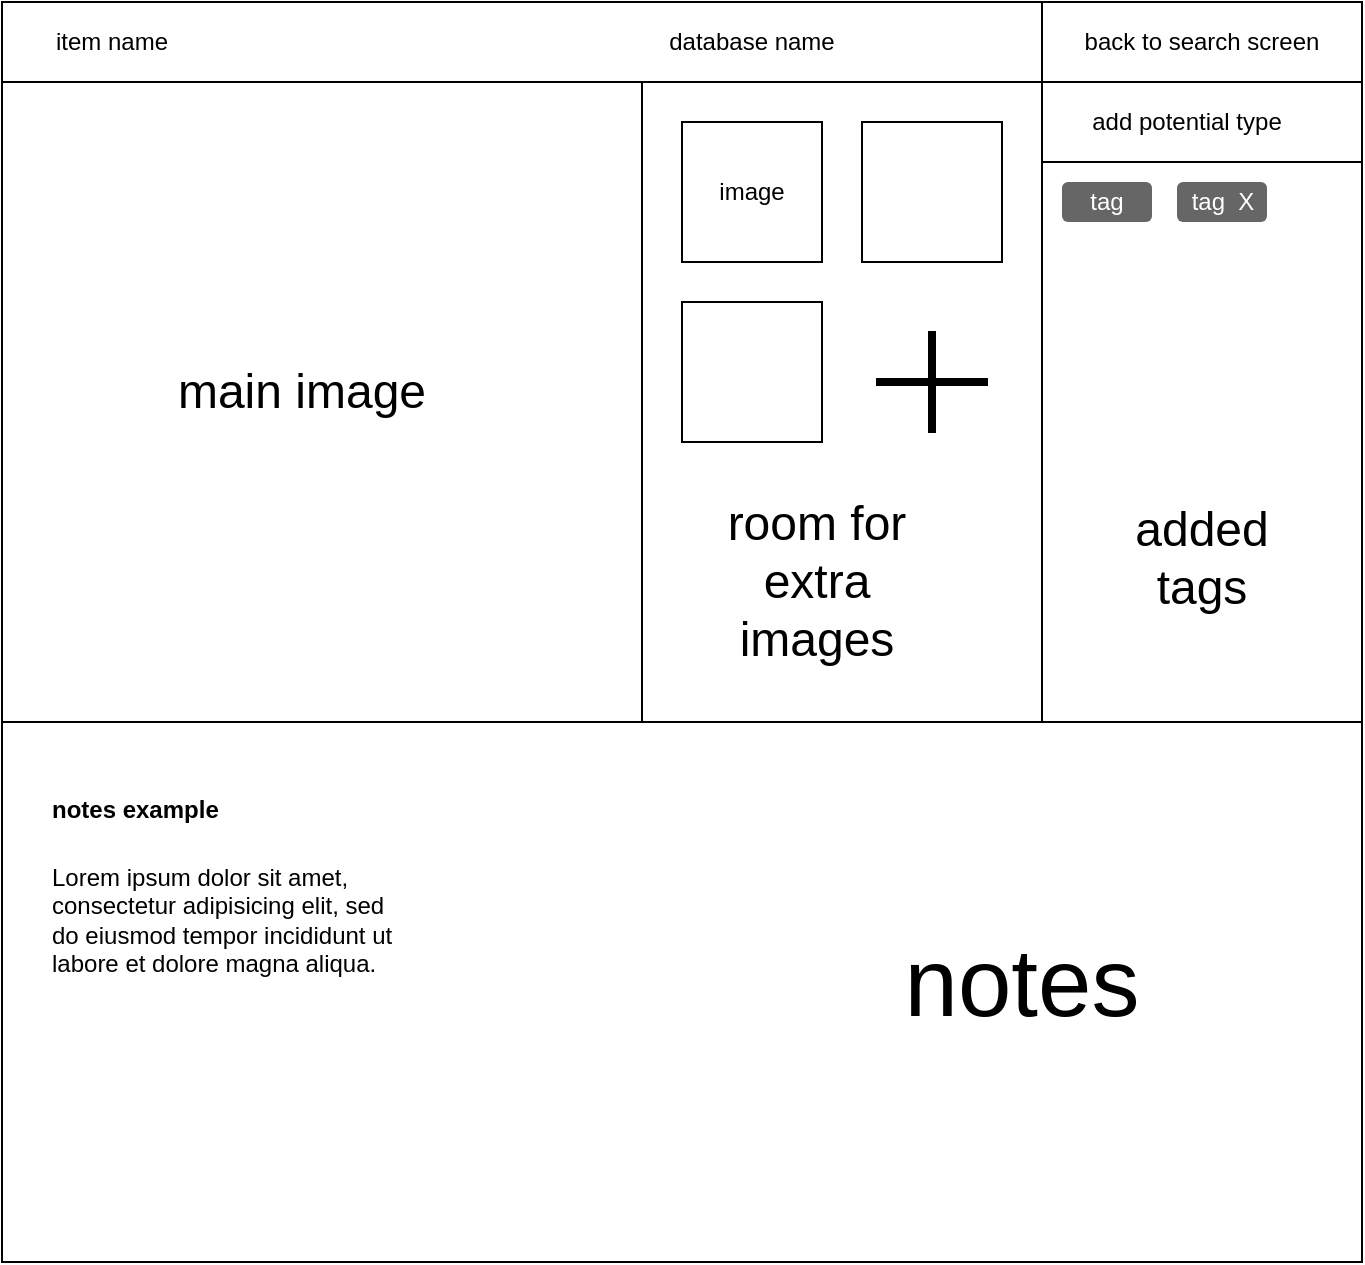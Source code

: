 <mxfile version="12.0.0" type="github" pages="1"><diagram id="P8woWia77Vzju5IPhVWk" name="Page-1"><mxGraphModel dx="1422" dy="791" grid="1" gridSize="10" guides="1" tooltips="1" connect="1" arrows="1" fold="1" page="1" pageScale="1" pageWidth="850" pageHeight="1100" math="0" shadow="0"><root><mxCell id="0"/><mxCell id="1" parent="0"/><mxCell id="tM5znT3bT4aexkzBI2gH-1" value="" style="rounded=0;whiteSpace=wrap;html=1;" parent="1" vertex="1"><mxGeometry x="80" y="80" width="320" height="320" as="geometry"/></mxCell><mxCell id="tM5znT3bT4aexkzBI2gH-2" value="" style="rounded=0;whiteSpace=wrap;html=1;" parent="1" vertex="1"><mxGeometry x="400" y="80" width="200" height="320" as="geometry"/></mxCell><mxCell id="tM5znT3bT4aexkzBI2gH-3" value="" style="rounded=0;whiteSpace=wrap;html=1;" parent="1" vertex="1"><mxGeometry x="80" y="40" width="520" height="40" as="geometry"/></mxCell><mxCell id="tM5znT3bT4aexkzBI2gH-5" value="" style="rounded=0;whiteSpace=wrap;html=1;" parent="1" vertex="1"><mxGeometry x="600" y="120" width="160" height="280" as="geometry"/></mxCell><mxCell id="tM5znT3bT4aexkzBI2gH-6" value="&lt;font style=&quot;font-size: 24px&quot;&gt;main image&lt;/font&gt;" style="text;html=1;strokeColor=none;fillColor=none;align=center;verticalAlign=middle;whiteSpace=wrap;rounded=0;" parent="1" vertex="1"><mxGeometry x="120" y="140" width="220" height="190" as="geometry"/></mxCell><mxCell id="tM5znT3bT4aexkzBI2gH-8" value="" style="whiteSpace=wrap;html=1;aspect=fixed;" parent="1" vertex="1"><mxGeometry x="420" y="100" width="70" height="70" as="geometry"/></mxCell><mxCell id="tM5znT3bT4aexkzBI2gH-9" value="" style="whiteSpace=wrap;html=1;aspect=fixed;" parent="1" vertex="1"><mxGeometry x="420" y="190" width="70" height="70" as="geometry"/></mxCell><mxCell id="tM5znT3bT4aexkzBI2gH-10" value="" style="whiteSpace=wrap;html=1;aspect=fixed;" parent="1" vertex="1"><mxGeometry x="510" y="100" width="70" height="70" as="geometry"/></mxCell><mxCell id="tM5znT3bT4aexkzBI2gH-11" value="image" style="text;html=1;strokeColor=none;fillColor=none;align=center;verticalAlign=middle;whiteSpace=wrap;rounded=0;" parent="1" vertex="1"><mxGeometry x="435" y="125" width="40" height="20" as="geometry"/></mxCell><mxCell id="tM5znT3bT4aexkzBI2gH-13" value="&lt;font style=&quot;font-size: 24px&quot;&gt;room for extra images&lt;/font&gt;" style="text;html=1;strokeColor=none;fillColor=none;align=center;verticalAlign=middle;whiteSpace=wrap;rounded=0;" parent="1" vertex="1"><mxGeometry x="430" y="290" width="115" height="80" as="geometry"/></mxCell><mxCell id="tM5znT3bT4aexkzBI2gH-14" value="" style="rounded=0;whiteSpace=wrap;html=1;" parent="1" vertex="1"><mxGeometry x="80" y="400" width="680" height="270" as="geometry"/></mxCell><mxCell id="tM5znT3bT4aexkzBI2gH-17" value="&lt;font style=&quot;font-size: 24px&quot;&gt;added tags&lt;/font&gt;" style="text;html=1;strokeColor=none;fillColor=none;align=center;verticalAlign=middle;whiteSpace=wrap;rounded=0;" parent="1" vertex="1"><mxGeometry x="640" y="290" width="80" height="55" as="geometry"/></mxCell><mxCell id="tM5znT3bT4aexkzBI2gH-18" value="&lt;font style=&quot;font-size: 48px&quot;&gt;notes&lt;/font&gt;" style="text;html=1;strokeColor=none;fillColor=none;align=center;verticalAlign=middle;whiteSpace=wrap;rounded=0;" parent="1" vertex="1"><mxGeometry x="490" y="460" width="200" height="140" as="geometry"/></mxCell><mxCell id="tM5znT3bT4aexkzBI2gH-19" value="" style="rounded=0;whiteSpace=wrap;html=1;" parent="1" vertex="1"><mxGeometry x="600" y="40" width="160" height="40" as="geometry"/></mxCell><mxCell id="tM5znT3bT4aexkzBI2gH-20" value="back to search screen" style="text;html=1;strokeColor=none;fillColor=none;align=center;verticalAlign=middle;whiteSpace=wrap;rounded=0;" parent="1" vertex="1"><mxGeometry x="610" y="50" width="140" height="20" as="geometry"/></mxCell><mxCell id="tM5znT3bT4aexkzBI2gH-22" value="database name" style="text;html=1;strokeColor=none;fillColor=none;align=center;verticalAlign=middle;whiteSpace=wrap;rounded=0;" parent="1" vertex="1"><mxGeometry x="400" y="50" width="110" height="20" as="geometry"/></mxCell><mxCell id="tM5znT3bT4aexkzBI2gH-24" value="&lt;h1&gt;&lt;font style=&quot;font-size: 12px&quot;&gt;notes example&lt;/font&gt;&lt;br&gt;&lt;/h1&gt;&lt;p&gt;Lorem ipsum dolor sit amet, consectetur adipisicing elit, sed do eiusmod tempor incididunt ut labore et dolore magna aliqua.&lt;/p&gt;" style="text;html=1;strokeColor=none;fillColor=none;spacing=5;spacingTop=-20;whiteSpace=wrap;overflow=hidden;rounded=0;" parent="1" vertex="1"><mxGeometry x="100" y="420" width="190" height="120" as="geometry"/></mxCell><mxCell id="tM5znT3bT4aexkzBI2gH-26" value="item name" style="text;html=1;strokeColor=none;fillColor=none;align=center;verticalAlign=middle;whiteSpace=wrap;rounded=0;" parent="1" vertex="1"><mxGeometry x="90" y="50" width="90" height="20" as="geometry"/></mxCell><mxCell id="tM5znT3bT4aexkzBI2gH-28" value="" style="rounded=0;whiteSpace=wrap;html=1;" parent="1" vertex="1"><mxGeometry x="600" y="80" width="160" height="40" as="geometry"/></mxCell><mxCell id="tM5znT3bT4aexkzBI2gH-31" value="" style="shape=cross;whiteSpace=wrap;html=1;strokeColor=#000000;fillColor=#000000;size=0.06;" parent="1" vertex="1"><mxGeometry x="517.5" y="205" width="55" height="50" as="geometry"/></mxCell><mxCell id="tM5znT3bT4aexkzBI2gH-34" value="add potential type" style="text;html=1;strokeColor=none;fillColor=none;align=center;verticalAlign=middle;whiteSpace=wrap;rounded=0;" parent="1" vertex="1"><mxGeometry x="610" y="90" width="125" height="20" as="geometry"/></mxCell><mxCell id="SznpG3bf19AfRC_Vtpz4-1" value="tag" style="rounded=1;whiteSpace=wrap;html=1;fillColor=#666666;strokeColor=none;fontColor=#FFFFFF;" parent="1" vertex="1"><mxGeometry x="610" y="130" width="45" height="20" as="geometry"/></mxCell><mxCell id="SznpG3bf19AfRC_Vtpz4-4" value="tag&amp;nbsp; X" style="rounded=1;whiteSpace=wrap;html=1;fillColor=#666666;strokeColor=none;fontColor=#FFFFFF;" parent="1" vertex="1"><mxGeometry x="667.5" y="130" width="45" height="20" as="geometry"/></mxCell></root></mxGraphModel></diagram></mxfile>